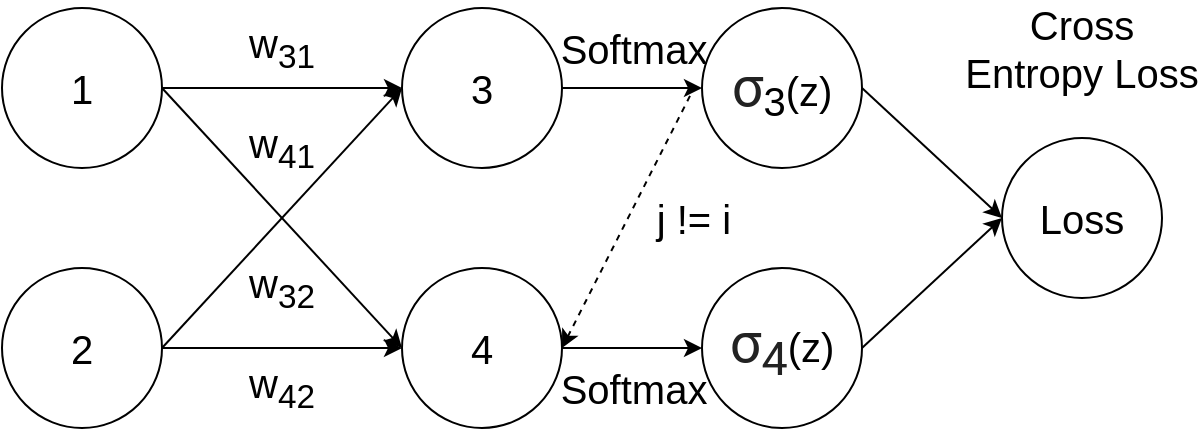 <mxfile version="13.0.6" type="device"><diagram id="dTSqS7uWQUjMqg4qQMVH" name="Page-1"><mxGraphModel dx="1357" dy="728" grid="1" gridSize="10" guides="1" tooltips="1" connect="1" arrows="1" fold="1" page="1" pageScale="1" pageWidth="827" pageHeight="1169" math="0" shadow="0"><root><mxCell id="0"/><mxCell id="1" parent="0"/><mxCell id="gzUAsenfNta7uX9TbQiU-2" value="1" style="ellipse;whiteSpace=wrap;html=1;aspect=fixed;fontSize=20;" vertex="1" parent="1"><mxGeometry x="124" y="80" width="80" height="80" as="geometry"/></mxCell><mxCell id="gzUAsenfNta7uX9TbQiU-3" value="2" style="ellipse;whiteSpace=wrap;html=1;aspect=fixed;fontSize=20;" vertex="1" parent="1"><mxGeometry x="124" y="210" width="80" height="80" as="geometry"/></mxCell><mxCell id="gzUAsenfNta7uX9TbQiU-4" value="3" style="ellipse;whiteSpace=wrap;html=1;aspect=fixed;fontSize=20;" vertex="1" parent="1"><mxGeometry x="324" y="80" width="80" height="80" as="geometry"/></mxCell><mxCell id="gzUAsenfNta7uX9TbQiU-5" value="4" style="ellipse;whiteSpace=wrap;html=1;aspect=fixed;fontSize=20;" vertex="1" parent="1"><mxGeometry x="324" y="210" width="80" height="80" as="geometry"/></mxCell><mxCell id="gzUAsenfNta7uX9TbQiU-6" value="&lt;span style=&quot;color: rgb(34 , 34 , 34) ; font-family: &amp;#34;roboto&amp;#34; , &amp;#34;arial&amp;#34; , sans-serif ; text-align: left ; background-color: rgb(255 , 255 , 255)&quot;&gt;&lt;font style=&quot;font-size: 28px&quot;&gt;σ&lt;/font&gt;&lt;/span&gt;&lt;sub style=&quot;font-size: 20px&quot;&gt;3&lt;/sub&gt;&lt;span style=&quot;font-size: 20px&quot;&gt;(z)&lt;/span&gt;" style="ellipse;whiteSpace=wrap;html=1;aspect=fixed;fontSize=20;" vertex="1" parent="1"><mxGeometry x="474" y="80" width="80" height="80" as="geometry"/></mxCell><mxCell id="gzUAsenfNta7uX9TbQiU-7" value="&lt;span style=&quot;color: rgb(34 , 34 , 34) ; font-family: &amp;#34;roboto&amp;#34; , &amp;#34;arial&amp;#34; , sans-serif ; text-align: left ; background-color: rgb(255 , 255 , 255)&quot;&gt;&lt;font style=&quot;font-size: 28px&quot;&gt;σ&lt;sub&gt;4&lt;/sub&gt;&lt;/font&gt;&lt;/span&gt;(z)" style="ellipse;whiteSpace=wrap;html=1;aspect=fixed;fontSize=20;" vertex="1" parent="1"><mxGeometry x="474" y="210" width="80" height="80" as="geometry"/></mxCell><mxCell id="gzUAsenfNta7uX9TbQiU-8" value="" style="endArrow=classic;html=1;exitX=1;exitY=0.5;exitDx=0;exitDy=0;entryX=0;entryY=0.5;entryDx=0;entryDy=0;fontSize=20;" edge="1" parent="1" source="gzUAsenfNta7uX9TbQiU-2" target="gzUAsenfNta7uX9TbQiU-4"><mxGeometry width="50" height="50" relative="1" as="geometry"><mxPoint x="414" y="340" as="sourcePoint"/><mxPoint x="464" y="290" as="targetPoint"/></mxGeometry></mxCell><mxCell id="gzUAsenfNta7uX9TbQiU-9" value="" style="endArrow=classic;html=1;fontSize=20;exitX=1;exitY=0.5;exitDx=0;exitDy=0;entryX=0;entryY=0.5;entryDx=0;entryDy=0;" edge="1" parent="1" source="gzUAsenfNta7uX9TbQiU-2" target="gzUAsenfNta7uX9TbQiU-5"><mxGeometry width="50" height="50" relative="1" as="geometry"><mxPoint x="414" y="360" as="sourcePoint"/><mxPoint x="464" y="310" as="targetPoint"/></mxGeometry></mxCell><mxCell id="gzUAsenfNta7uX9TbQiU-10" value="" style="endArrow=classic;html=1;fontSize=20;exitX=1;exitY=0.5;exitDx=0;exitDy=0;entryX=0;entryY=0.5;entryDx=0;entryDy=0;" edge="1" parent="1" source="gzUAsenfNta7uX9TbQiU-3" target="gzUAsenfNta7uX9TbQiU-4"><mxGeometry width="50" height="50" relative="1" as="geometry"><mxPoint x="414" y="360" as="sourcePoint"/><mxPoint x="464" y="310" as="targetPoint"/></mxGeometry></mxCell><mxCell id="gzUAsenfNta7uX9TbQiU-11" value="" style="endArrow=classic;html=1;fontSize=20;entryX=0;entryY=0.5;entryDx=0;entryDy=0;" edge="1" parent="1" target="gzUAsenfNta7uX9TbQiU-5"><mxGeometry width="50" height="50" relative="1" as="geometry"><mxPoint x="204" y="250" as="sourcePoint"/><mxPoint x="464" y="310" as="targetPoint"/></mxGeometry></mxCell><mxCell id="gzUAsenfNta7uX9TbQiU-12" value="" style="endArrow=classic;html=1;fontSize=20;exitX=1;exitY=0.5;exitDx=0;exitDy=0;entryX=0;entryY=0.5;entryDx=0;entryDy=0;" edge="1" parent="1" source="gzUAsenfNta7uX9TbQiU-4" target="gzUAsenfNta7uX9TbQiU-6"><mxGeometry width="50" height="50" relative="1" as="geometry"><mxPoint x="474" y="400" as="sourcePoint"/><mxPoint x="524" y="350" as="targetPoint"/></mxGeometry></mxCell><mxCell id="gzUAsenfNta7uX9TbQiU-13" value="" style="endArrow=classic;html=1;fontSize=20;exitX=1;exitY=0.5;exitDx=0;exitDy=0;entryX=0;entryY=0.5;entryDx=0;entryDy=0;" edge="1" parent="1" source="gzUAsenfNta7uX9TbQiU-5" target="gzUAsenfNta7uX9TbQiU-7"><mxGeometry width="50" height="50" relative="1" as="geometry"><mxPoint x="414" y="360" as="sourcePoint"/><mxPoint x="464" y="310" as="targetPoint"/></mxGeometry></mxCell><mxCell id="gzUAsenfNta7uX9TbQiU-14" value="w&lt;sub&gt;31&lt;/sub&gt;" style="text;html=1;strokeColor=none;fillColor=none;align=center;verticalAlign=middle;whiteSpace=wrap;rounded=0;fontSize=20;" vertex="1" parent="1"><mxGeometry x="244" y="90" width="40" height="20" as="geometry"/></mxCell><mxCell id="gzUAsenfNta7uX9TbQiU-15" value="w&lt;sub&gt;32&lt;/sub&gt;" style="text;html=1;strokeColor=none;fillColor=none;align=center;verticalAlign=middle;whiteSpace=wrap;rounded=0;fontSize=20;" vertex="1" parent="1"><mxGeometry x="244" y="210" width="40" height="20" as="geometry"/></mxCell><mxCell id="gzUAsenfNta7uX9TbQiU-17" value="w&lt;sub&gt;42&lt;/sub&gt;" style="text;html=1;strokeColor=none;fillColor=none;align=center;verticalAlign=middle;whiteSpace=wrap;rounded=0;fontSize=20;" vertex="1" parent="1"><mxGeometry x="244" y="260" width="40" height="20" as="geometry"/></mxCell><mxCell id="gzUAsenfNta7uX9TbQiU-19" value="w&lt;sub&gt;41&lt;/sub&gt;" style="text;html=1;strokeColor=none;fillColor=none;align=center;verticalAlign=middle;whiteSpace=wrap;rounded=0;fontSize=20;" vertex="1" parent="1"><mxGeometry x="244" y="140" width="40" height="20" as="geometry"/></mxCell><mxCell id="gzUAsenfNta7uX9TbQiU-21" value="Loss" style="ellipse;whiteSpace=wrap;html=1;aspect=fixed;fontSize=20;" vertex="1" parent="1"><mxGeometry x="624" y="145" width="80" height="80" as="geometry"/></mxCell><mxCell id="gzUAsenfNta7uX9TbQiU-22" value="" style="endArrow=classic;html=1;fontSize=20;exitX=1;exitY=0.5;exitDx=0;exitDy=0;entryX=0;entryY=0.5;entryDx=0;entryDy=0;" edge="1" parent="1" source="gzUAsenfNta7uX9TbQiU-6" target="gzUAsenfNta7uX9TbQiU-21"><mxGeometry width="50" height="50" relative="1" as="geometry"><mxPoint x="414" y="230" as="sourcePoint"/><mxPoint x="464" y="180" as="targetPoint"/></mxGeometry></mxCell><mxCell id="gzUAsenfNta7uX9TbQiU-23" value="" style="endArrow=classic;html=1;fontSize=20;exitX=1;exitY=0.5;exitDx=0;exitDy=0;entryX=0;entryY=0.5;entryDx=0;entryDy=0;" edge="1" parent="1" source="gzUAsenfNta7uX9TbQiU-7" target="gzUAsenfNta7uX9TbQiU-21"><mxGeometry width="50" height="50" relative="1" as="geometry"><mxPoint x="414" y="230" as="sourcePoint"/><mxPoint x="464" y="180" as="targetPoint"/></mxGeometry></mxCell><mxCell id="gzUAsenfNta7uX9TbQiU-24" value="Softmax" style="text;html=1;strokeColor=none;fillColor=none;align=center;verticalAlign=middle;whiteSpace=wrap;rounded=0;fontSize=20;" vertex="1" parent="1"><mxGeometry x="420" y="90" width="40" height="20" as="geometry"/></mxCell><mxCell id="gzUAsenfNta7uX9TbQiU-25" value="Softmax" style="text;html=1;strokeColor=none;fillColor=none;align=center;verticalAlign=middle;whiteSpace=wrap;rounded=0;fontSize=20;" vertex="1" parent="1"><mxGeometry x="420" y="260" width="40" height="20" as="geometry"/></mxCell><mxCell id="gzUAsenfNta7uX9TbQiU-26" value="Cross Entropy Loss" style="text;html=1;strokeColor=none;fillColor=none;align=center;verticalAlign=middle;whiteSpace=wrap;rounded=0;fontSize=20;" vertex="1" parent="1"><mxGeometry x="604" y="90" width="120" height="20" as="geometry"/></mxCell><mxCell id="gzUAsenfNta7uX9TbQiU-29" value="j != i" style="text;html=1;strokeColor=none;fillColor=none;align=center;verticalAlign=middle;whiteSpace=wrap;rounded=0;fontSize=20;" vertex="1" parent="1"><mxGeometry x="450" y="175" width="40" height="20" as="geometry"/></mxCell><mxCell id="gzUAsenfNta7uX9TbQiU-30" value="" style="endArrow=none;dashed=1;html=1;fontSize=20;exitX=1;exitY=0.5;exitDx=0;exitDy=0;startArrow=classic;startFill=1;" edge="1" parent="1" source="gzUAsenfNta7uX9TbQiU-5"><mxGeometry width="50" height="50" relative="1" as="geometry"><mxPoint x="390" y="290" as="sourcePoint"/><mxPoint x="470" y="120" as="targetPoint"/></mxGeometry></mxCell></root></mxGraphModel></diagram></mxfile>